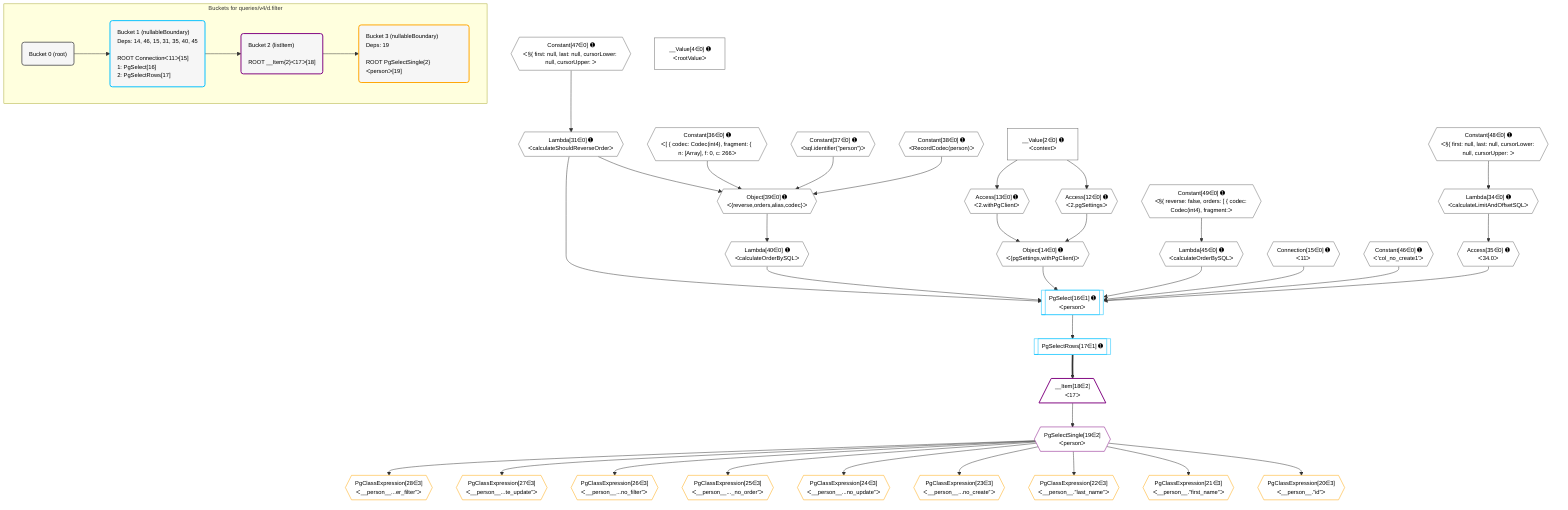 %%{init: {'themeVariables': { 'fontSize': '12px'}}}%%
graph TD
    classDef path fill:#eee,stroke:#000,color:#000
    classDef plan fill:#fff,stroke-width:1px,color:#000
    classDef itemplan fill:#fff,stroke-width:2px,color:#000
    classDef unbatchedplan fill:#dff,stroke-width:1px,color:#000
    classDef sideeffectplan fill:#fcc,stroke-width:2px,color:#000
    classDef bucket fill:#f6f6f6,color:#000,stroke-width:2px,text-align:left


    %% plan dependencies
    Object39{{"Object[39∈0] ➊<br />ᐸ{reverse,orders,alias,codec}ᐳ"}}:::plan
    Lambda31{{"Lambda[31∈0] ➊<br />ᐸcalculateShouldReverseOrderᐳ"}}:::plan
    Constant36{{"Constant[36∈0] ➊<br />ᐸ[ { codec: Codec(int4), fragment: { n: [Array], f: 0, c: 266ᐳ"}}:::plan
    Constant37{{"Constant[37∈0] ➊<br />ᐸsql.identifier(”person”)ᐳ"}}:::plan
    Constant38{{"Constant[38∈0] ➊<br />ᐸRecordCodec(person)ᐳ"}}:::plan
    Lambda31 & Constant36 & Constant37 & Constant38 --> Object39
    Object14{{"Object[14∈0] ➊<br />ᐸ{pgSettings,withPgClient}ᐳ"}}:::plan
    Access12{{"Access[12∈0] ➊<br />ᐸ2.pgSettingsᐳ"}}:::plan
    Access13{{"Access[13∈0] ➊<br />ᐸ2.withPgClientᐳ"}}:::plan
    Access12 & Access13 --> Object14
    __Value2["__Value[2∈0] ➊<br />ᐸcontextᐳ"]:::plan
    __Value2 --> Access12
    __Value2 --> Access13
    Constant47{{"Constant[47∈0] ➊<br />ᐸ§{ first: null, last: null, cursorLower: null, cursorUpper: ᐳ"}}:::plan
    Constant47 --> Lambda31
    Lambda34{{"Lambda[34∈0] ➊<br />ᐸcalculateLimitAndOffsetSQLᐳ"}}:::plan
    Constant48{{"Constant[48∈0] ➊<br />ᐸ§{ first: null, last: null, cursorLower: null, cursorUpper: ᐳ"}}:::plan
    Constant48 --> Lambda34
    Access35{{"Access[35∈0] ➊<br />ᐸ34.0ᐳ"}}:::plan
    Lambda34 --> Access35
    Lambda40{{"Lambda[40∈0] ➊<br />ᐸcalculateOrderBySQLᐳ"}}:::plan
    Object39 --> Lambda40
    Lambda45{{"Lambda[45∈0] ➊<br />ᐸcalculateOrderBySQLᐳ"}}:::plan
    Constant49{{"Constant[49∈0] ➊<br />ᐸ§{ reverse: false, orders: [ { codec: Codec(int4), fragment:ᐳ"}}:::plan
    Constant49 --> Lambda45
    __Value4["__Value[4∈0] ➊<br />ᐸrootValueᐳ"]:::plan
    Connection15{{"Connection[15∈0] ➊<br />ᐸ11ᐳ"}}:::plan
    Constant46{{"Constant[46∈0] ➊<br />ᐸ'col_no_create1'ᐳ"}}:::plan
    PgSelect16[["PgSelect[16∈1] ➊<br />ᐸpersonᐳ"]]:::plan
    Object14 & Constant46 & Connection15 & Lambda31 & Access35 & Lambda40 & Lambda45 --> PgSelect16
    PgSelectRows17[["PgSelectRows[17∈1] ➊"]]:::plan
    PgSelect16 --> PgSelectRows17
    __Item18[/"__Item[18∈2]<br />ᐸ17ᐳ"\]:::itemplan
    PgSelectRows17 ==> __Item18
    PgSelectSingle19{{"PgSelectSingle[19∈2]<br />ᐸpersonᐳ"}}:::plan
    __Item18 --> PgSelectSingle19
    PgClassExpression20{{"PgClassExpression[20∈3]<br />ᐸ__person__.”id”ᐳ"}}:::plan
    PgSelectSingle19 --> PgClassExpression20
    PgClassExpression21{{"PgClassExpression[21∈3]<br />ᐸ__person__.”first_name”ᐳ"}}:::plan
    PgSelectSingle19 --> PgClassExpression21
    PgClassExpression22{{"PgClassExpression[22∈3]<br />ᐸ__person__.”last_name”ᐳ"}}:::plan
    PgSelectSingle19 --> PgClassExpression22
    PgClassExpression23{{"PgClassExpression[23∈3]<br />ᐸ__person__...no_create”ᐳ"}}:::plan
    PgSelectSingle19 --> PgClassExpression23
    PgClassExpression24{{"PgClassExpression[24∈3]<br />ᐸ__person__...no_update”ᐳ"}}:::plan
    PgSelectSingle19 --> PgClassExpression24
    PgClassExpression25{{"PgClassExpression[25∈3]<br />ᐸ__person__..._no_order”ᐳ"}}:::plan
    PgSelectSingle19 --> PgClassExpression25
    PgClassExpression26{{"PgClassExpression[26∈3]<br />ᐸ__person__...no_filter”ᐳ"}}:::plan
    PgSelectSingle19 --> PgClassExpression26
    PgClassExpression27{{"PgClassExpression[27∈3]<br />ᐸ__person__...te_update”ᐳ"}}:::plan
    PgSelectSingle19 --> PgClassExpression27
    PgClassExpression28{{"PgClassExpression[28∈3]<br />ᐸ__person__...er_filter”ᐳ"}}:::plan
    PgSelectSingle19 --> PgClassExpression28

    %% define steps

    subgraph "Buckets for queries/v4/d.filter"
    Bucket0("Bucket 0 (root)"):::bucket
    classDef bucket0 stroke:#696969
    class Bucket0,__Value2,__Value4,Access12,Access13,Object14,Connection15,Lambda31,Lambda34,Access35,Constant36,Constant37,Constant38,Object39,Lambda40,Lambda45,Constant46,Constant47,Constant48,Constant49 bucket0
    Bucket1("Bucket 1 (nullableBoundary)<br />Deps: 14, 46, 15, 31, 35, 40, 45<br /><br />ROOT Connectionᐸ11ᐳ[15]<br />1: PgSelect[16]<br />2: PgSelectRows[17]"):::bucket
    classDef bucket1 stroke:#00bfff
    class Bucket1,PgSelect16,PgSelectRows17 bucket1
    Bucket2("Bucket 2 (listItem)<br /><br />ROOT __Item{2}ᐸ17ᐳ[18]"):::bucket
    classDef bucket2 stroke:#7f007f
    class Bucket2,__Item18,PgSelectSingle19 bucket2
    Bucket3("Bucket 3 (nullableBoundary)<br />Deps: 19<br /><br />ROOT PgSelectSingle{2}ᐸpersonᐳ[19]"):::bucket
    classDef bucket3 stroke:#ffa500
    class Bucket3,PgClassExpression20,PgClassExpression21,PgClassExpression22,PgClassExpression23,PgClassExpression24,PgClassExpression25,PgClassExpression26,PgClassExpression27,PgClassExpression28 bucket3
    Bucket0 --> Bucket1
    Bucket1 --> Bucket2
    Bucket2 --> Bucket3
    end